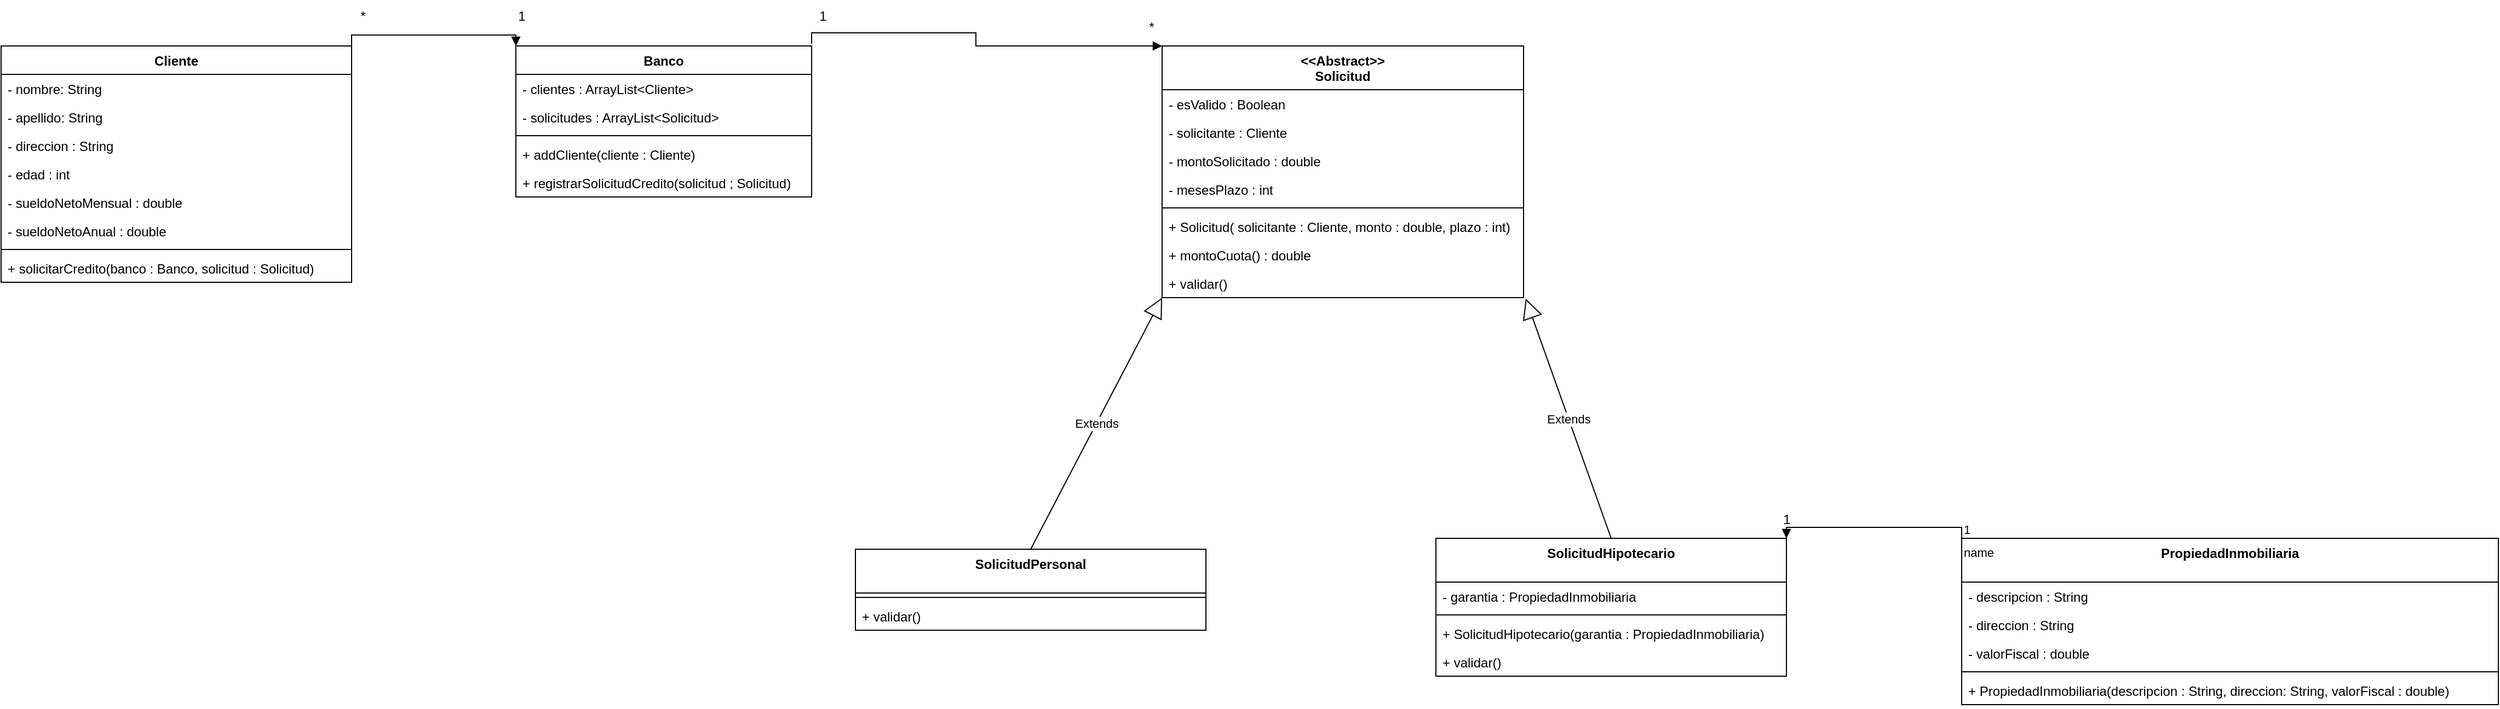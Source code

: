 <mxfile version="22.0.4" type="github">
  <diagram name="Page-1" id="c4acf3e9-155e-7222-9cf6-157b1a14988f">
    <mxGraphModel dx="2524" dy="754" grid="1" gridSize="10" guides="1" tooltips="1" connect="1" arrows="1" fold="1" page="1" pageScale="1" pageWidth="850" pageHeight="1100" background="none" math="0" shadow="0">
      <root>
        <mxCell id="0" />
        <mxCell id="1" parent="0" />
        <mxCell id="e_0R9Qmwsrqz8bwr_fZI-1" value="Banco" style="swimlane;fontStyle=1;align=center;verticalAlign=top;childLayout=stackLayout;horizontal=1;startSize=26;horizontalStack=0;resizeParent=1;resizeParentMax=0;resizeLast=0;collapsible=1;marginBottom=0;whiteSpace=wrap;html=1;" parent="1" vertex="1">
          <mxGeometry x="320" y="100" width="270" height="138" as="geometry" />
        </mxCell>
        <mxCell id="e_0R9Qmwsrqz8bwr_fZI-2" value="- clientes : ArrayList&amp;lt;Cliente&amp;gt;" style="text;strokeColor=none;fillColor=none;align=left;verticalAlign=top;spacingLeft=4;spacingRight=4;overflow=hidden;rotatable=0;points=[[0,0.5],[1,0.5]];portConstraint=eastwest;whiteSpace=wrap;html=1;" parent="e_0R9Qmwsrqz8bwr_fZI-1" vertex="1">
          <mxGeometry y="26" width="270" height="26" as="geometry" />
        </mxCell>
        <mxCell id="e_0R9Qmwsrqz8bwr_fZI-5" value="- solicitudes : ArrayList&amp;lt;Solicitud&amp;gt;" style="text;strokeColor=none;fillColor=none;align=left;verticalAlign=top;spacingLeft=4;spacingRight=4;overflow=hidden;rotatable=0;points=[[0,0.5],[1,0.5]];portConstraint=eastwest;whiteSpace=wrap;html=1;" parent="e_0R9Qmwsrqz8bwr_fZI-1" vertex="1">
          <mxGeometry y="52" width="270" height="26" as="geometry" />
        </mxCell>
        <mxCell id="e_0R9Qmwsrqz8bwr_fZI-3" value="" style="line;strokeWidth=1;fillColor=none;align=left;verticalAlign=middle;spacingTop=-1;spacingLeft=3;spacingRight=3;rotatable=0;labelPosition=right;points=[];portConstraint=eastwest;strokeColor=inherit;" parent="e_0R9Qmwsrqz8bwr_fZI-1" vertex="1">
          <mxGeometry y="78" width="270" height="8" as="geometry" />
        </mxCell>
        <mxCell id="e_0R9Qmwsrqz8bwr_fZI-6" value="&lt;div&gt;+ addCliente(cliente : Cliente)&lt;/div&gt;&lt;div&gt;&lt;br&gt;&lt;/div&gt;" style="text;strokeColor=none;fillColor=none;align=left;verticalAlign=top;spacingLeft=4;spacingRight=4;overflow=hidden;rotatable=0;points=[[0,0.5],[1,0.5]];portConstraint=eastwest;whiteSpace=wrap;html=1;" parent="e_0R9Qmwsrqz8bwr_fZI-1" vertex="1">
          <mxGeometry y="86" width="270" height="26" as="geometry" />
        </mxCell>
        <mxCell id="e_0R9Qmwsrqz8bwr_fZI-4" value="&lt;div&gt;+ registrarSolicitudCredito(solicitud ; Solicitud)&lt;br&gt;&lt;/div&gt;" style="text;strokeColor=none;fillColor=none;align=left;verticalAlign=top;spacingLeft=4;spacingRight=4;overflow=hidden;rotatable=0;points=[[0,0.5],[1,0.5]];portConstraint=eastwest;whiteSpace=wrap;html=1;" parent="e_0R9Qmwsrqz8bwr_fZI-1" vertex="1">
          <mxGeometry y="112" width="270" height="26" as="geometry" />
        </mxCell>
        <mxCell id="e_0R9Qmwsrqz8bwr_fZI-7" value="Cliente" style="swimlane;fontStyle=1;align=center;verticalAlign=top;childLayout=stackLayout;horizontal=1;startSize=26;horizontalStack=0;resizeParent=1;resizeParentMax=0;resizeLast=0;collapsible=1;marginBottom=0;whiteSpace=wrap;html=1;" parent="1" vertex="1">
          <mxGeometry x="-150" y="100" width="320" height="216" as="geometry" />
        </mxCell>
        <mxCell id="e_0R9Qmwsrqz8bwr_fZI-8" value="- nombre: String" style="text;strokeColor=none;fillColor=none;align=left;verticalAlign=top;spacingLeft=4;spacingRight=4;overflow=hidden;rotatable=0;points=[[0,0.5],[1,0.5]];portConstraint=eastwest;whiteSpace=wrap;html=1;" parent="e_0R9Qmwsrqz8bwr_fZI-7" vertex="1">
          <mxGeometry y="26" width="320" height="26" as="geometry" />
        </mxCell>
        <mxCell id="e_0R9Qmwsrqz8bwr_fZI-9" value="&lt;div&gt;- apellido: String&lt;/div&gt;" style="text;strokeColor=none;fillColor=none;align=left;verticalAlign=top;spacingLeft=4;spacingRight=4;overflow=hidden;rotatable=0;points=[[0,0.5],[1,0.5]];portConstraint=eastwest;whiteSpace=wrap;html=1;" parent="e_0R9Qmwsrqz8bwr_fZI-7" vertex="1">
          <mxGeometry y="52" width="320" height="26" as="geometry" />
        </mxCell>
        <mxCell id="e_0R9Qmwsrqz8bwr_fZI-14" value="&lt;div&gt;- direccion : String&lt;/div&gt;" style="text;strokeColor=none;fillColor=none;align=left;verticalAlign=top;spacingLeft=4;spacingRight=4;overflow=hidden;rotatable=0;points=[[0,0.5],[1,0.5]];portConstraint=eastwest;whiteSpace=wrap;html=1;" parent="e_0R9Qmwsrqz8bwr_fZI-7" vertex="1">
          <mxGeometry y="78" width="320" height="26" as="geometry" />
        </mxCell>
        <mxCell id="e_0R9Qmwsrqz8bwr_fZI-13" value="- edad : int" style="text;strokeColor=none;fillColor=none;align=left;verticalAlign=top;spacingLeft=4;spacingRight=4;overflow=hidden;rotatable=0;points=[[0,0.5],[1,0.5]];portConstraint=eastwest;whiteSpace=wrap;html=1;" parent="e_0R9Qmwsrqz8bwr_fZI-7" vertex="1">
          <mxGeometry y="104" width="320" height="26" as="geometry" />
        </mxCell>
        <mxCell id="e_0R9Qmwsrqz8bwr_fZI-15" value="- sueldoNetoMensual : double" style="text;strokeColor=none;fillColor=none;align=left;verticalAlign=top;spacingLeft=4;spacingRight=4;overflow=hidden;rotatable=0;points=[[0,0.5],[1,0.5]];portConstraint=eastwest;whiteSpace=wrap;html=1;" parent="e_0R9Qmwsrqz8bwr_fZI-7" vertex="1">
          <mxGeometry y="130" width="320" height="26" as="geometry" />
        </mxCell>
        <mxCell id="e_0R9Qmwsrqz8bwr_fZI-16" value="- sueldoNetoAnual : double" style="text;strokeColor=none;fillColor=none;align=left;verticalAlign=top;spacingLeft=4;spacingRight=4;overflow=hidden;rotatable=0;points=[[0,0.5],[1,0.5]];portConstraint=eastwest;whiteSpace=wrap;html=1;" parent="e_0R9Qmwsrqz8bwr_fZI-7" vertex="1">
          <mxGeometry y="156" width="320" height="26" as="geometry" />
        </mxCell>
        <mxCell id="e_0R9Qmwsrqz8bwr_fZI-10" value="" style="line;strokeWidth=1;fillColor=none;align=left;verticalAlign=middle;spacingTop=-1;spacingLeft=3;spacingRight=3;rotatable=0;labelPosition=right;points=[];portConstraint=eastwest;strokeColor=inherit;" parent="e_0R9Qmwsrqz8bwr_fZI-7" vertex="1">
          <mxGeometry y="182" width="320" height="8" as="geometry" />
        </mxCell>
        <mxCell id="e_0R9Qmwsrqz8bwr_fZI-12" value="+ solicitarCredito(banco : Banco, solicitud : Solicitud)" style="text;strokeColor=none;fillColor=none;align=left;verticalAlign=top;spacingLeft=4;spacingRight=4;overflow=hidden;rotatable=0;points=[[0,0.5],[1,0.5]];portConstraint=eastwest;whiteSpace=wrap;html=1;" parent="e_0R9Qmwsrqz8bwr_fZI-7" vertex="1">
          <mxGeometry y="190" width="320" height="26" as="geometry" />
        </mxCell>
        <mxCell id="e_0R9Qmwsrqz8bwr_fZI-17" value="&lt;div&gt;&amp;lt;&amp;lt;Abstract&amp;gt;&amp;gt;&lt;/div&gt;&lt;div&gt;Solicitud&lt;/div&gt;&lt;div&gt;&lt;br&gt;&lt;/div&gt;" style="swimlane;fontStyle=1;align=center;verticalAlign=top;childLayout=stackLayout;horizontal=1;startSize=40;horizontalStack=0;resizeParent=1;resizeParentMax=0;resizeLast=0;collapsible=1;marginBottom=0;whiteSpace=wrap;html=1;" parent="1" vertex="1">
          <mxGeometry x="910" y="100" width="330" height="230" as="geometry" />
        </mxCell>
        <mxCell id="e_0R9Qmwsrqz8bwr_fZI-18" value="- esValido : Boolean" style="text;strokeColor=none;fillColor=none;align=left;verticalAlign=top;spacingLeft=4;spacingRight=4;overflow=hidden;rotatable=0;points=[[0,0.5],[1,0.5]];portConstraint=eastwest;whiteSpace=wrap;html=1;" parent="e_0R9Qmwsrqz8bwr_fZI-17" vertex="1">
          <mxGeometry y="40" width="330" height="26" as="geometry" />
        </mxCell>
        <mxCell id="e_0R9Qmwsrqz8bwr_fZI-19" value="- solicitante : Cliente" style="text;strokeColor=none;fillColor=none;align=left;verticalAlign=top;spacingLeft=4;spacingRight=4;overflow=hidden;rotatable=0;points=[[0,0.5],[1,0.5]];portConstraint=eastwest;whiteSpace=wrap;html=1;" parent="e_0R9Qmwsrqz8bwr_fZI-17" vertex="1">
          <mxGeometry y="66" width="330" height="26" as="geometry" />
        </mxCell>
        <mxCell id="e_0R9Qmwsrqz8bwr_fZI-20" value="- montoSolicitado : double" style="text;strokeColor=none;fillColor=none;align=left;verticalAlign=top;spacingLeft=4;spacingRight=4;overflow=hidden;rotatable=0;points=[[0,0.5],[1,0.5]];portConstraint=eastwest;whiteSpace=wrap;html=1;" parent="e_0R9Qmwsrqz8bwr_fZI-17" vertex="1">
          <mxGeometry y="92" width="330" height="26" as="geometry" />
        </mxCell>
        <mxCell id="e_0R9Qmwsrqz8bwr_fZI-21" value="- mesesPlazo : int" style="text;strokeColor=none;fillColor=none;align=left;verticalAlign=top;spacingLeft=4;spacingRight=4;overflow=hidden;rotatable=0;points=[[0,0.5],[1,0.5]];portConstraint=eastwest;whiteSpace=wrap;html=1;" parent="e_0R9Qmwsrqz8bwr_fZI-17" vertex="1">
          <mxGeometry y="118" width="330" height="26" as="geometry" />
        </mxCell>
        <mxCell id="e_0R9Qmwsrqz8bwr_fZI-24" value="" style="line;strokeWidth=1;fillColor=none;align=left;verticalAlign=middle;spacingTop=-1;spacingLeft=3;spacingRight=3;rotatable=0;labelPosition=right;points=[];portConstraint=eastwest;strokeColor=inherit;" parent="e_0R9Qmwsrqz8bwr_fZI-17" vertex="1">
          <mxGeometry y="144" width="330" height="8" as="geometry" />
        </mxCell>
        <mxCell id="qLwOZtRAHKP817nh7ZBu-7" value="+ Solicitud( solicitante : Cliente, monto : double, plazo : int)" style="text;strokeColor=none;fillColor=none;align=left;verticalAlign=top;spacingLeft=4;spacingRight=4;overflow=hidden;rotatable=0;points=[[0,0.5],[1,0.5]];portConstraint=eastwest;whiteSpace=wrap;html=1;" vertex="1" parent="e_0R9Qmwsrqz8bwr_fZI-17">
          <mxGeometry y="152" width="330" height="26" as="geometry" />
        </mxCell>
        <mxCell id="e_0R9Qmwsrqz8bwr_fZI-26" value="&lt;div&gt;+ montoCuota() : double&lt;/div&gt;" style="text;strokeColor=none;fillColor=none;align=left;verticalAlign=top;spacingLeft=4;spacingRight=4;overflow=hidden;rotatable=0;points=[[0,0.5],[1,0.5]];portConstraint=eastwest;whiteSpace=wrap;html=1;" parent="e_0R9Qmwsrqz8bwr_fZI-17" vertex="1">
          <mxGeometry y="178" width="330" height="26" as="geometry" />
        </mxCell>
        <mxCell id="e_0R9Qmwsrqz8bwr_fZI-25" value="+ validar()" style="text;strokeColor=none;fillColor=none;align=left;verticalAlign=top;spacingLeft=4;spacingRight=4;overflow=hidden;rotatable=0;points=[[0,0.5],[1,0.5]];portConstraint=eastwest;whiteSpace=wrap;html=1;" parent="e_0R9Qmwsrqz8bwr_fZI-17" vertex="1">
          <mxGeometry y="204" width="330" height="26" as="geometry" />
        </mxCell>
        <mxCell id="e_0R9Qmwsrqz8bwr_fZI-27" value="SolicitudPersonal" style="swimlane;fontStyle=1;align=center;verticalAlign=top;childLayout=stackLayout;horizontal=1;startSize=40;horizontalStack=0;resizeParent=1;resizeParentMax=0;resizeLast=0;collapsible=1;marginBottom=0;whiteSpace=wrap;html=1;" parent="1" vertex="1">
          <mxGeometry x="630" y="560" width="320" height="74" as="geometry" />
        </mxCell>
        <mxCell id="e_0R9Qmwsrqz8bwr_fZI-32" value="" style="line;strokeWidth=1;fillColor=none;align=left;verticalAlign=middle;spacingTop=-1;spacingLeft=3;spacingRight=3;rotatable=0;labelPosition=right;points=[];portConstraint=eastwest;strokeColor=inherit;" parent="e_0R9Qmwsrqz8bwr_fZI-27" vertex="1">
          <mxGeometry y="40" width="320" height="8" as="geometry" />
        </mxCell>
        <mxCell id="e_0R9Qmwsrqz8bwr_fZI-34" value="+ validar()" style="text;strokeColor=none;fillColor=none;align=left;verticalAlign=top;spacingLeft=4;spacingRight=4;overflow=hidden;rotatable=0;points=[[0,0.5],[1,0.5]];portConstraint=eastwest;whiteSpace=wrap;html=1;" parent="e_0R9Qmwsrqz8bwr_fZI-27" vertex="1">
          <mxGeometry y="48" width="320" height="26" as="geometry" />
        </mxCell>
        <mxCell id="e_0R9Qmwsrqz8bwr_fZI-43" value="SolicitudHipotecario" style="swimlane;fontStyle=1;align=center;verticalAlign=top;childLayout=stackLayout;horizontal=1;startSize=40;horizontalStack=0;resizeParent=1;resizeParentMax=0;resizeLast=0;collapsible=1;marginBottom=0;whiteSpace=wrap;html=1;" parent="1" vertex="1">
          <mxGeometry x="1160" y="550" width="320" height="126" as="geometry" />
        </mxCell>
        <mxCell id="qLwOZtRAHKP817nh7ZBu-9" value="&lt;div&gt;- garantia : PropiedadInmobiliaria&lt;/div&gt;&lt;div&gt;&lt;br&gt;&lt;/div&gt;" style="text;strokeColor=none;fillColor=none;align=left;verticalAlign=top;spacingLeft=4;spacingRight=4;overflow=hidden;rotatable=0;points=[[0,0.5],[1,0.5]];portConstraint=eastwest;whiteSpace=wrap;html=1;" vertex="1" parent="e_0R9Qmwsrqz8bwr_fZI-43">
          <mxGeometry y="40" width="320" height="26" as="geometry" />
        </mxCell>
        <mxCell id="e_0R9Qmwsrqz8bwr_fZI-44" value="" style="line;strokeWidth=1;fillColor=none;align=left;verticalAlign=middle;spacingTop=-1;spacingLeft=3;spacingRight=3;rotatable=0;labelPosition=right;points=[];portConstraint=eastwest;strokeColor=inherit;" parent="e_0R9Qmwsrqz8bwr_fZI-43" vertex="1">
          <mxGeometry y="66" width="320" height="8" as="geometry" />
        </mxCell>
        <mxCell id="e_0R9Qmwsrqz8bwr_fZI-45" value="+ SolicitudHipotecario(garantia : PropiedadInmobiliaria)" style="text;strokeColor=none;fillColor=none;align=left;verticalAlign=top;spacingLeft=4;spacingRight=4;overflow=hidden;rotatable=0;points=[[0,0.5],[1,0.5]];portConstraint=eastwest;whiteSpace=wrap;html=1;" parent="e_0R9Qmwsrqz8bwr_fZI-43" vertex="1">
          <mxGeometry y="74" width="320" height="26" as="geometry" />
        </mxCell>
        <mxCell id="qLwOZtRAHKP817nh7ZBu-10" value="+ validar()" style="text;strokeColor=none;fillColor=none;align=left;verticalAlign=top;spacingLeft=4;spacingRight=4;overflow=hidden;rotatable=0;points=[[0,0.5],[1,0.5]];portConstraint=eastwest;whiteSpace=wrap;html=1;" vertex="1" parent="e_0R9Qmwsrqz8bwr_fZI-43">
          <mxGeometry y="100" width="320" height="26" as="geometry" />
        </mxCell>
        <mxCell id="qLwOZtRAHKP817nh7ZBu-1" value="PropiedadInmobiliaria" style="swimlane;fontStyle=1;align=center;verticalAlign=top;childLayout=stackLayout;horizontal=1;startSize=40;horizontalStack=0;resizeParent=1;resizeParentMax=0;resizeLast=0;collapsible=1;marginBottom=0;whiteSpace=wrap;html=1;" vertex="1" parent="1">
          <mxGeometry x="1640" y="550" width="490" height="152" as="geometry" />
        </mxCell>
        <mxCell id="qLwOZtRAHKP817nh7ZBu-4" value="&lt;div&gt;- descripcion : String&lt;/div&gt;" style="text;strokeColor=none;fillColor=none;align=left;verticalAlign=top;spacingLeft=4;spacingRight=4;overflow=hidden;rotatable=0;points=[[0,0.5],[1,0.5]];portConstraint=eastwest;whiteSpace=wrap;html=1;" vertex="1" parent="qLwOZtRAHKP817nh7ZBu-1">
          <mxGeometry y="40" width="490" height="26" as="geometry" />
        </mxCell>
        <mxCell id="qLwOZtRAHKP817nh7ZBu-5" value="&lt;div&gt;- direccion : String&lt;/div&gt;" style="text;strokeColor=none;fillColor=none;align=left;verticalAlign=top;spacingLeft=4;spacingRight=4;overflow=hidden;rotatable=0;points=[[0,0.5],[1,0.5]];portConstraint=eastwest;whiteSpace=wrap;html=1;" vertex="1" parent="qLwOZtRAHKP817nh7ZBu-1">
          <mxGeometry y="66" width="490" height="26" as="geometry" />
        </mxCell>
        <mxCell id="qLwOZtRAHKP817nh7ZBu-6" value="&lt;div&gt;- valorFiscal : double&lt;br&gt;&lt;/div&gt;" style="text;strokeColor=none;fillColor=none;align=left;verticalAlign=top;spacingLeft=4;spacingRight=4;overflow=hidden;rotatable=0;points=[[0,0.5],[1,0.5]];portConstraint=eastwest;whiteSpace=wrap;html=1;" vertex="1" parent="qLwOZtRAHKP817nh7ZBu-1">
          <mxGeometry y="92" width="490" height="26" as="geometry" />
        </mxCell>
        <mxCell id="qLwOZtRAHKP817nh7ZBu-2" value="" style="line;strokeWidth=1;fillColor=none;align=left;verticalAlign=middle;spacingTop=-1;spacingLeft=3;spacingRight=3;rotatable=0;labelPosition=right;points=[];portConstraint=eastwest;strokeColor=inherit;" vertex="1" parent="qLwOZtRAHKP817nh7ZBu-1">
          <mxGeometry y="118" width="490" height="8" as="geometry" />
        </mxCell>
        <mxCell id="qLwOZtRAHKP817nh7ZBu-8" value="+ PropiedadInmobiliaria(descripcion : String, direccion: String, valorFiscal : double)" style="text;strokeColor=none;fillColor=none;align=left;verticalAlign=top;spacingLeft=4;spacingRight=4;overflow=hidden;rotatable=0;points=[[0,0.5],[1,0.5]];portConstraint=eastwest;whiteSpace=wrap;html=1;" vertex="1" parent="qLwOZtRAHKP817nh7ZBu-1">
          <mxGeometry y="126" width="490" height="26" as="geometry" />
        </mxCell>
        <mxCell id="qLwOZtRAHKP817nh7ZBu-11" value="Extends" style="endArrow=block;endSize=16;endFill=0;html=1;rounded=0;entryX=0;entryY=1;entryDx=0;entryDy=0;exitX=0.5;exitY=0;exitDx=0;exitDy=0;" edge="1" parent="1" source="e_0R9Qmwsrqz8bwr_fZI-27" target="e_0R9Qmwsrqz8bwr_fZI-17">
          <mxGeometry width="160" relative="1" as="geometry">
            <mxPoint x="780" y="550" as="sourcePoint" />
            <mxPoint x="870" y="440" as="targetPoint" />
          </mxGeometry>
        </mxCell>
        <mxCell id="qLwOZtRAHKP817nh7ZBu-12" value="Extends" style="endArrow=block;endSize=16;endFill=0;html=1;rounded=0;entryX=1.006;entryY=1.038;entryDx=0;entryDy=0;entryPerimeter=0;exitX=0.5;exitY=0;exitDx=0;exitDy=0;" edge="1" parent="1" source="e_0R9Qmwsrqz8bwr_fZI-43" target="e_0R9Qmwsrqz8bwr_fZI-25">
          <mxGeometry width="160" relative="1" as="geometry">
            <mxPoint x="790" y="560" as="sourcePoint" />
            <mxPoint x="920" y="340" as="targetPoint" />
          </mxGeometry>
        </mxCell>
        <mxCell id="qLwOZtRAHKP817nh7ZBu-13" value="name" style="endArrow=block;endFill=1;html=1;edgeStyle=orthogonalEdgeStyle;align=left;verticalAlign=top;rounded=0;entryX=1;entryY=0;entryDx=0;entryDy=0;exitX=0;exitY=0;exitDx=0;exitDy=0;" edge="1" parent="1" source="qLwOZtRAHKP817nh7ZBu-1" target="e_0R9Qmwsrqz8bwr_fZI-43">
          <mxGeometry x="-1" relative="1" as="geometry">
            <mxPoint x="1480" y="440" as="sourcePoint" />
            <mxPoint x="1640" y="440" as="targetPoint" />
          </mxGeometry>
        </mxCell>
        <mxCell id="qLwOZtRAHKP817nh7ZBu-14" value="1" style="edgeLabel;resizable=0;html=1;align=left;verticalAlign=bottom;" connectable="0" vertex="1" parent="qLwOZtRAHKP817nh7ZBu-13">
          <mxGeometry x="-1" relative="1" as="geometry" />
        </mxCell>
        <mxCell id="qLwOZtRAHKP817nh7ZBu-15" value="1" style="text;html=1;align=center;verticalAlign=middle;resizable=0;points=[];autosize=1;strokeColor=none;fillColor=none;" vertex="1" parent="1">
          <mxGeometry x="1465" y="518" width="30" height="30" as="geometry" />
        </mxCell>
        <mxCell id="qLwOZtRAHKP817nh7ZBu-16" value="" style="endArrow=block;endFill=1;html=1;edgeStyle=orthogonalEdgeStyle;align=left;verticalAlign=top;rounded=0;entryX=0;entryY=0;entryDx=0;entryDy=0;exitX=1;exitY=0;exitDx=0;exitDy=0;" edge="1" parent="1" source="e_0R9Qmwsrqz8bwr_fZI-7" target="e_0R9Qmwsrqz8bwr_fZI-1">
          <mxGeometry x="-1" relative="1" as="geometry">
            <mxPoint x="170" y="30" as="sourcePoint" />
            <mxPoint x="630" y="260" as="targetPoint" />
            <Array as="points">
              <mxPoint x="170" y="90" />
              <mxPoint x="320" y="90" />
            </Array>
          </mxGeometry>
        </mxCell>
        <mxCell id="qLwOZtRAHKP817nh7ZBu-19" value="*" style="text;html=1;align=center;verticalAlign=middle;resizable=0;points=[];autosize=1;strokeColor=none;fillColor=none;" vertex="1" parent="1">
          <mxGeometry x="165" y="58" width="30" height="30" as="geometry" />
        </mxCell>
        <mxCell id="qLwOZtRAHKP817nh7ZBu-20" value="1" style="text;html=1;align=center;verticalAlign=middle;resizable=0;points=[];autosize=1;strokeColor=none;fillColor=none;" vertex="1" parent="1">
          <mxGeometry x="310" y="58" width="30" height="30" as="geometry" />
        </mxCell>
        <mxCell id="qLwOZtRAHKP817nh7ZBu-21" value="" style="endArrow=block;endFill=1;html=1;edgeStyle=orthogonalEdgeStyle;align=left;verticalAlign=top;rounded=0;entryX=0;entryY=0;entryDx=0;entryDy=0;exitX=1;exitY=0;exitDx=0;exitDy=0;" edge="1" parent="1" target="e_0R9Qmwsrqz8bwr_fZI-17">
          <mxGeometry x="-1" relative="1" as="geometry">
            <mxPoint x="590" y="98" as="sourcePoint" />
            <mxPoint x="740" y="98" as="targetPoint" />
            <Array as="points">
              <mxPoint x="590" y="88" />
              <mxPoint x="740" y="88" />
              <mxPoint x="740" y="100" />
            </Array>
          </mxGeometry>
        </mxCell>
        <mxCell id="qLwOZtRAHKP817nh7ZBu-22" value="1" style="text;html=1;align=center;verticalAlign=middle;resizable=0;points=[];autosize=1;strokeColor=none;fillColor=none;" vertex="1" parent="1">
          <mxGeometry x="585" y="58" width="30" height="30" as="geometry" />
        </mxCell>
        <mxCell id="qLwOZtRAHKP817nh7ZBu-23" value="*" style="text;html=1;align=center;verticalAlign=middle;resizable=0;points=[];autosize=1;strokeColor=none;fillColor=none;" vertex="1" parent="1">
          <mxGeometry x="885" y="68" width="30" height="30" as="geometry" />
        </mxCell>
      </root>
    </mxGraphModel>
  </diagram>
</mxfile>
